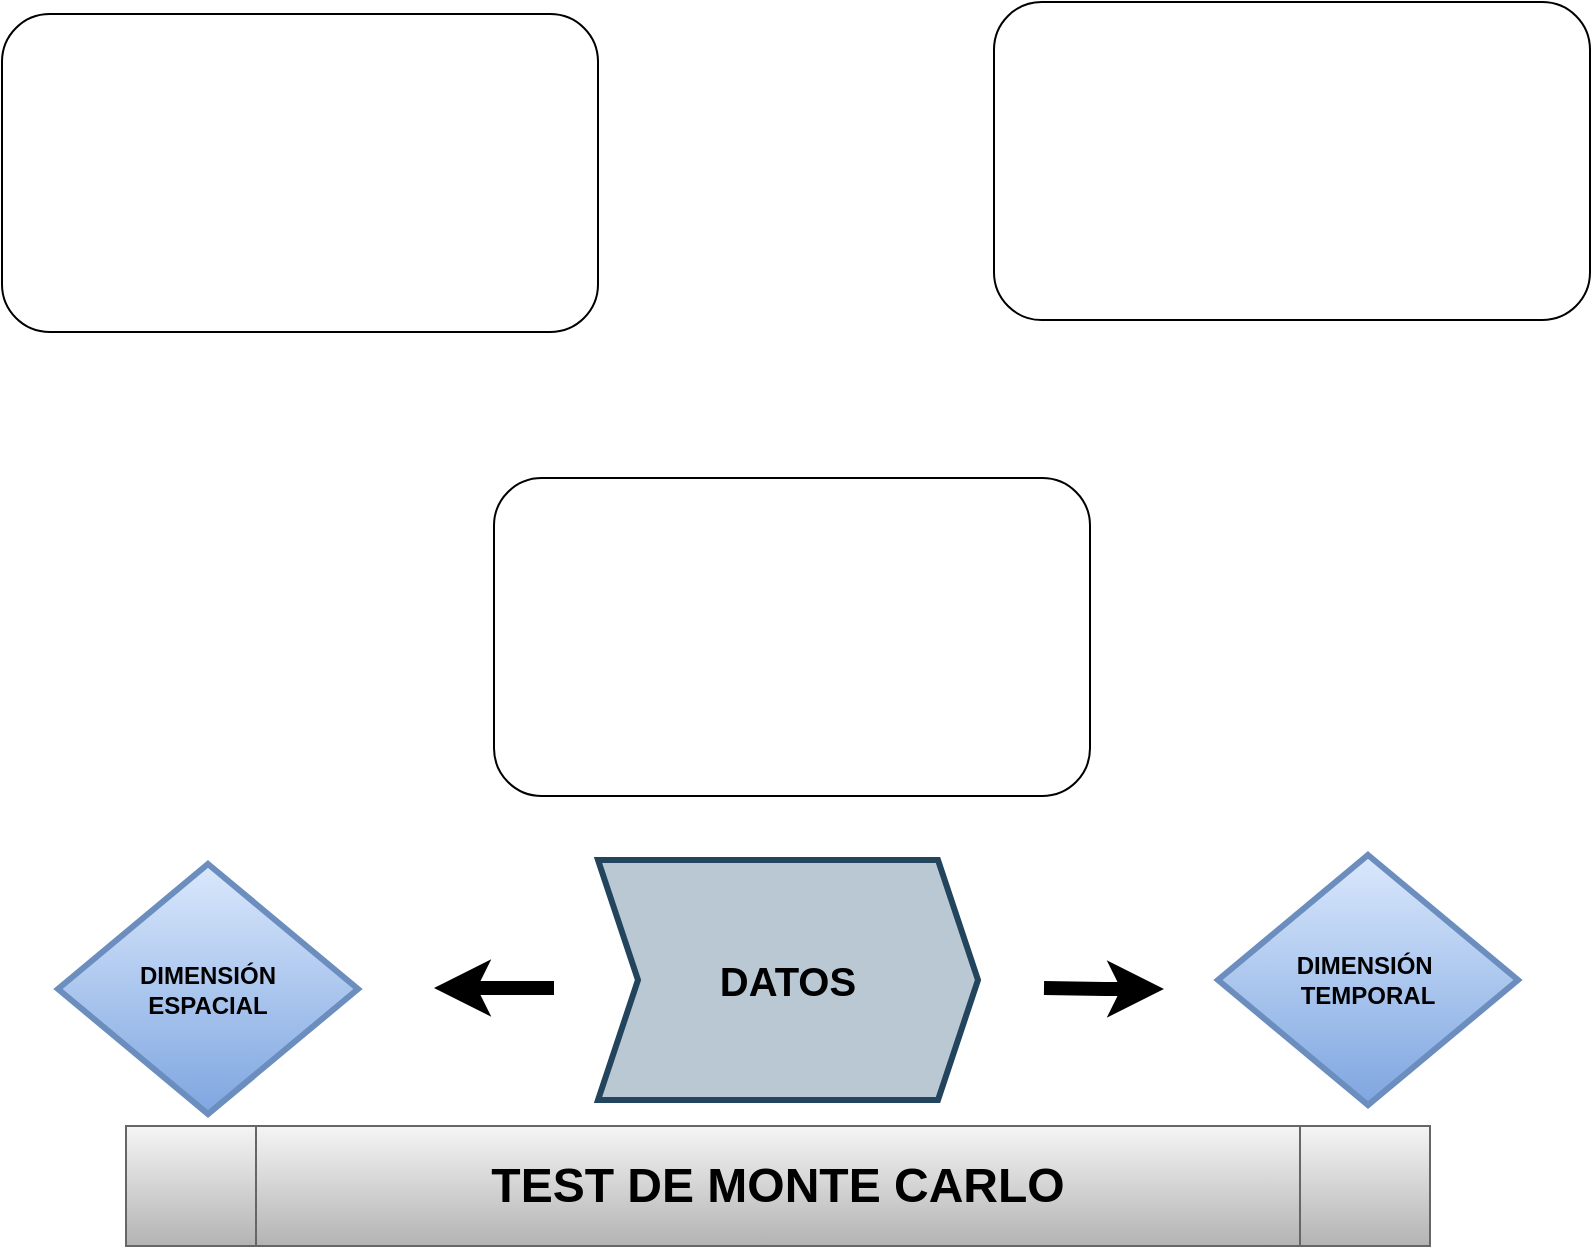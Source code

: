 <mxfile version="25.0.1">
  <diagram name="Página-1" id="olKXL2Wn4jcorHrxmZ0a">
    <mxGraphModel dx="888" dy="611" grid="0" gridSize="10" guides="1" tooltips="1" connect="1" arrows="1" fold="1" page="1" pageScale="1" pageWidth="827" pageHeight="1169" background="#ffffff" math="0" shadow="0">
      <root>
        <mxCell id="0" />
        <mxCell id="1" parent="0" />
        <mxCell id="TYVxENvUTDAFkwICT35x-4" style="edgeStyle=orthogonalEdgeStyle;rounded=0;orthogonalLoop=1;jettySize=auto;html=1;fontSize=16;spacing=4;strokeWidth=7;" edge="1" parent="1">
          <mxGeometry relative="1" as="geometry">
            <mxPoint x="602" y="505.5" as="targetPoint" />
            <mxPoint x="542" y="505" as="sourcePoint" />
          </mxGeometry>
        </mxCell>
        <mxCell id="TYVxENvUTDAFkwICT35x-8" style="edgeStyle=orthogonalEdgeStyle;rounded=0;orthogonalLoop=1;jettySize=auto;html=1;strokeWidth=7;" edge="1" parent="1">
          <mxGeometry relative="1" as="geometry">
            <mxPoint x="237" y="505" as="targetPoint" />
            <mxPoint x="297" y="505" as="sourcePoint" />
          </mxGeometry>
        </mxCell>
        <mxCell id="TYVxENvUTDAFkwICT35x-1" value="&lt;font style=&quot;font-size: 20px;&quot;&gt;DATOS&lt;/font&gt;" style="shape=step;perimeter=stepPerimeter;whiteSpace=wrap;html=1;fixedSize=1;fillStyle=solid;fontStyle=1;fillColor=#bac8d3;strokeColor=#23445d;strokeWidth=3;" vertex="1" parent="1">
          <mxGeometry x="319" y="441" width="190" height="120" as="geometry" />
        </mxCell>
        <mxCell id="TYVxENvUTDAFkwICT35x-2" value="&lt;div&gt;&lt;b&gt;DIMENSIÓN &lt;br&gt;&lt;/b&gt;&lt;/div&gt;&lt;div&gt;&lt;b&gt;ESPACIAL&lt;/b&gt;&lt;br&gt;&lt;/div&gt;" style="rhombus;whiteSpace=wrap;html=1;fillColor=#dae8fc;gradientColor=#7ea6e0;strokeColor=#6c8ebf;strokeWidth=3;" vertex="1" parent="1">
          <mxGeometry x="49" y="443" width="150" height="125" as="geometry" />
        </mxCell>
        <mxCell id="TYVxENvUTDAFkwICT35x-3" value="&lt;div&gt;&lt;b&gt;DIMENSIÓN&amp;nbsp;&lt;/b&gt;&lt;/div&gt;&lt;div&gt;&lt;b&gt;TEMPORAL &lt;/b&gt;&lt;/div&gt;" style="rhombus;whiteSpace=wrap;html=1;fillColor=#dae8fc;gradientColor=#7ea6e0;strokeColor=#6c8ebf;strokeWidth=3;" vertex="1" parent="1">
          <mxGeometry x="629" y="438.5" width="150" height="125" as="geometry" />
        </mxCell>
        <mxCell id="TYVxENvUTDAFkwICT35x-10" value="" style="rounded=1;whiteSpace=wrap;html=1;" vertex="1" parent="1">
          <mxGeometry x="267" y="250" width="298" height="159" as="geometry" />
        </mxCell>
        <mxCell id="TYVxENvUTDAFkwICT35x-11" value="" style="rounded=1;whiteSpace=wrap;html=1;" vertex="1" parent="1">
          <mxGeometry x="21" y="18" width="298" height="159" as="geometry" />
        </mxCell>
        <mxCell id="TYVxENvUTDAFkwICT35x-12" value="" style="rounded=1;whiteSpace=wrap;html=1;" vertex="1" parent="1">
          <mxGeometry x="517" y="12" width="298" height="159" as="geometry" />
        </mxCell>
        <mxCell id="TYVxENvUTDAFkwICT35x-13" value="&lt;b&gt;&lt;font style=&quot;font-size: 24px;&quot;&gt;TEST DE MONTE CARLO&lt;/font&gt;&lt;/b&gt;" style="shape=process;whiteSpace=wrap;html=1;backgroundOutline=1;fillColor=#f5f5f5;gradientColor=#b3b3b3;strokeColor=#666666;" vertex="1" parent="1">
          <mxGeometry x="83" y="574" width="652" height="60" as="geometry" />
        </mxCell>
      </root>
    </mxGraphModel>
  </diagram>
</mxfile>
